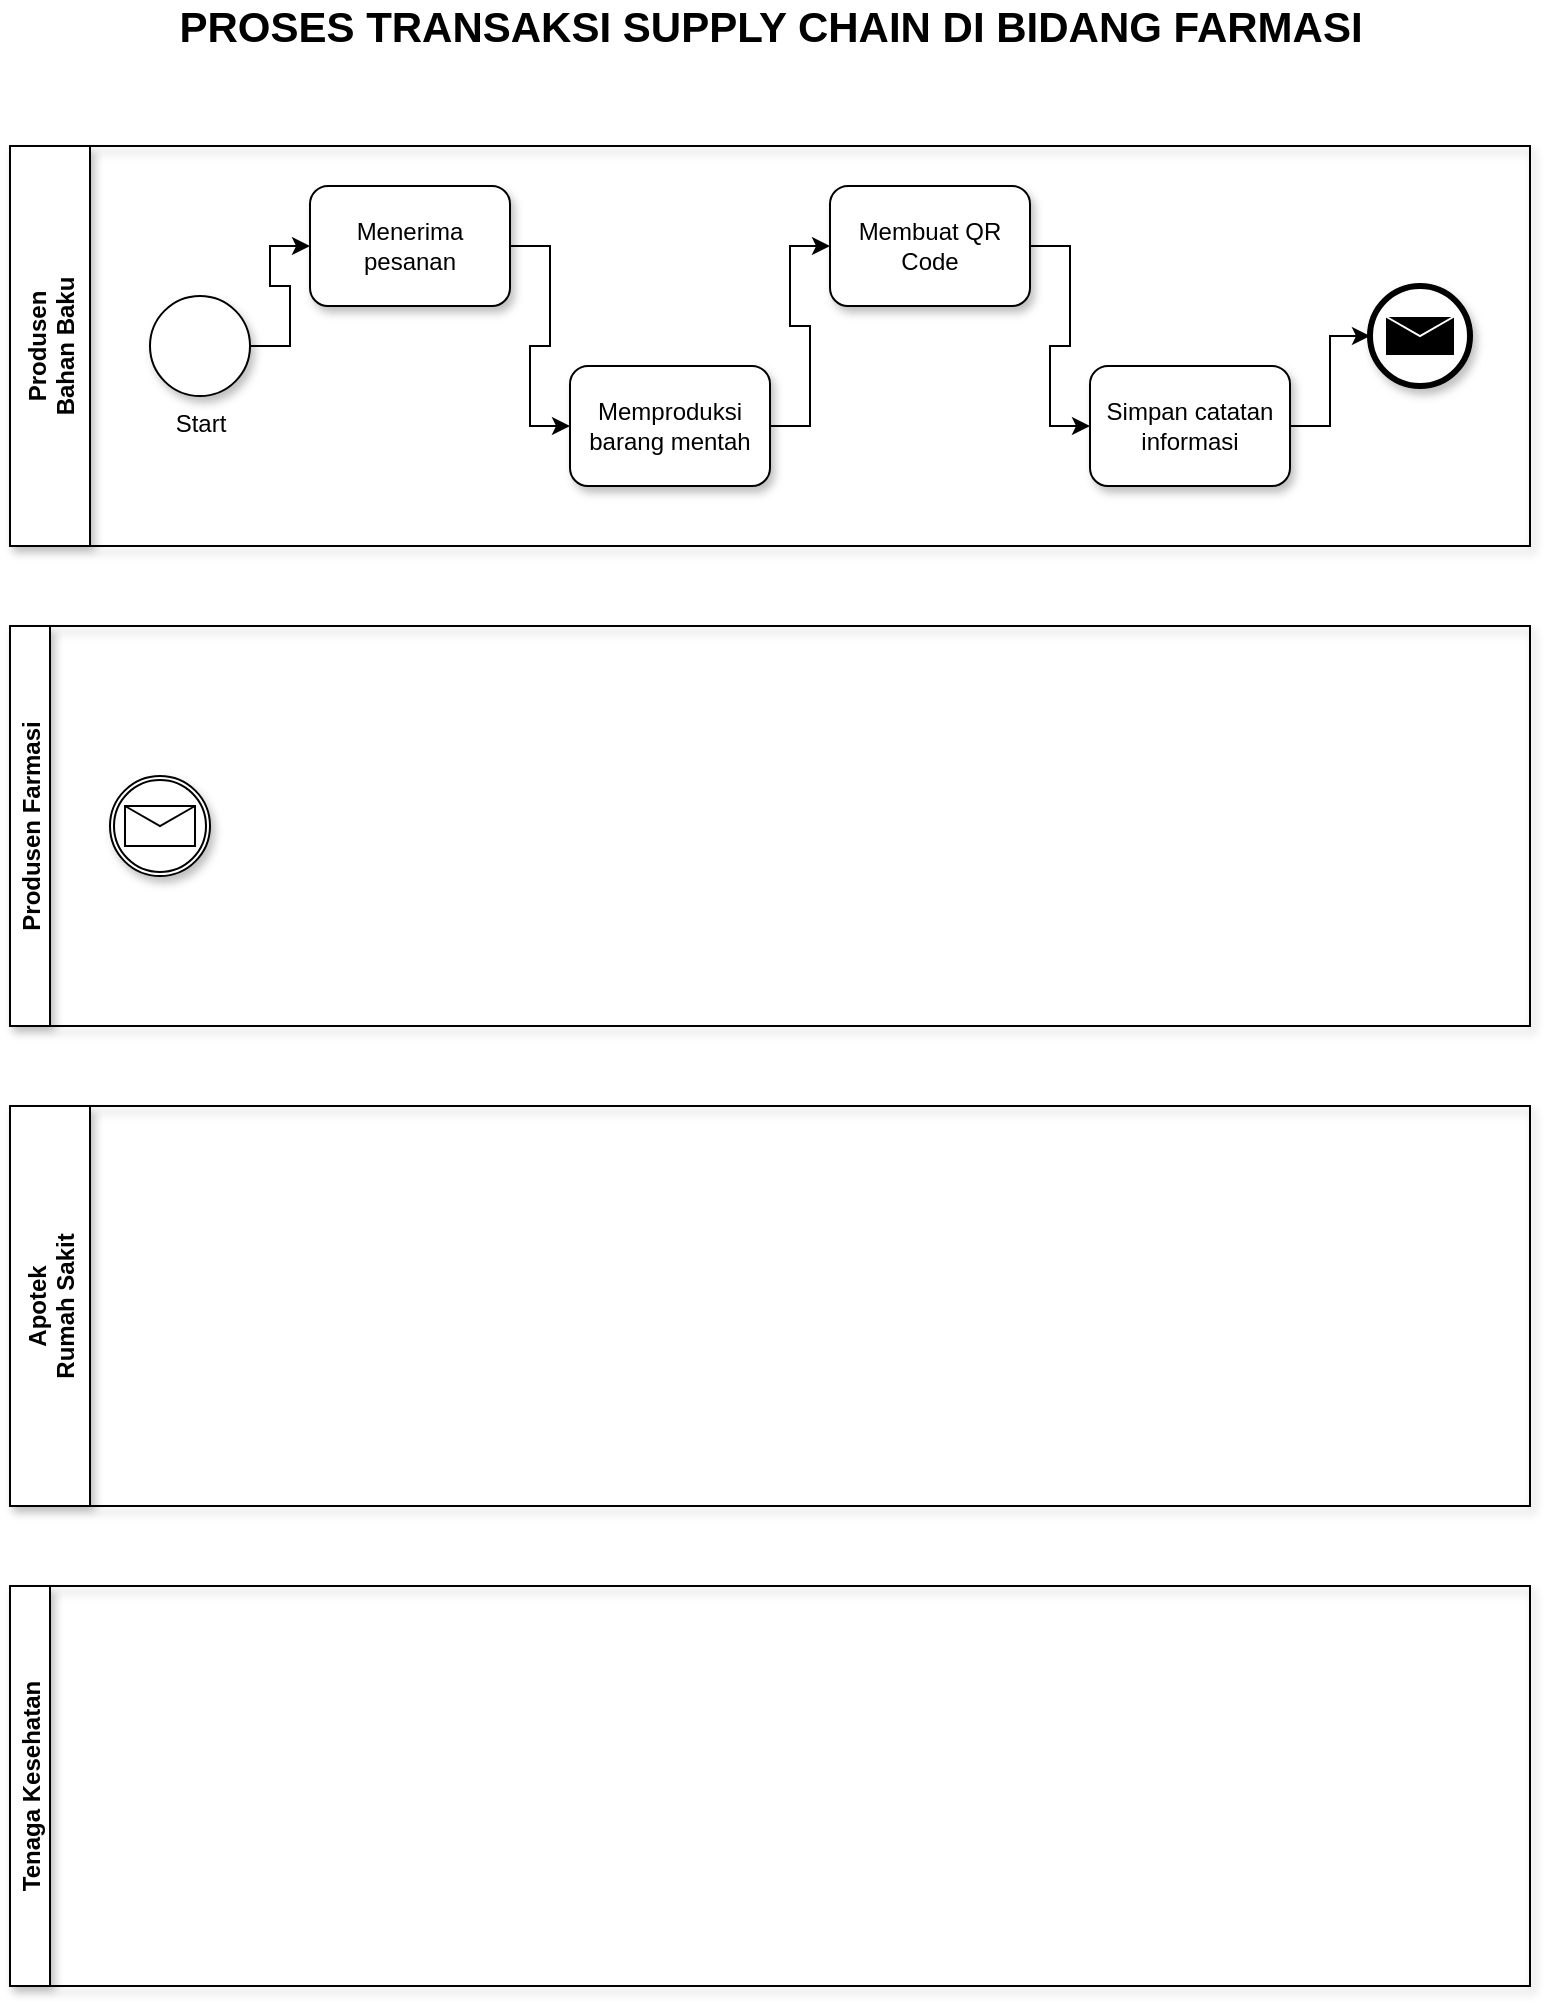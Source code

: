<mxfile version="13.7.3" type="github">
  <diagram id="F-RFFmZH9w4QIyTJf53x" name="Page-1">
    <mxGraphModel dx="723" dy="379" grid="1" gridSize="10" guides="1" tooltips="1" connect="1" arrows="1" fold="1" page="1" pageScale="1" pageWidth="850" pageHeight="1100" math="0" shadow="0">
      <root>
        <mxCell id="0" />
        <mxCell id="1" parent="0" />
        <mxCell id="js7K2ZC_KKVjjp7KWJBL-1" value="Produsen &#xa;Bahan Baku" style="swimlane;startSize=40;horizontal=0;shadow=1;" vertex="1" parent="1">
          <mxGeometry x="40" y="120" width="760" height="200" as="geometry" />
        </mxCell>
        <mxCell id="js7K2ZC_KKVjjp7KWJBL-2" value="Produsen Farmasi" style="swimlane;startSize=20;horizontal=0;shadow=1;" vertex="1" parent="1">
          <mxGeometry x="40" y="360" width="760" height="200" as="geometry" />
        </mxCell>
        <mxCell id="js7K2ZC_KKVjjp7KWJBL-3" value="Apotek &#xa;Rumah Sakit" style="swimlane;startSize=40;horizontal=0;shadow=1;" vertex="1" parent="1">
          <mxGeometry x="40" y="600" width="760" height="200" as="geometry" />
        </mxCell>
        <mxCell id="js7K2ZC_KKVjjp7KWJBL-4" value="Tenaga Kesehatan" style="swimlane;startSize=20;horizontal=0;shadow=1;" vertex="1" parent="1">
          <mxGeometry x="40" y="840" width="760" height="200" as="geometry" />
        </mxCell>
        <mxCell id="js7K2ZC_KKVjjp7KWJBL-5" value="&lt;font style=&quot;font-size: 21px&quot;&gt;&lt;b&gt;PROSES TRANSAKSI SUPPLY CHAIN DI BIDANG FARMASI&lt;br&gt;&lt;/b&gt;&lt;/font&gt;" style="text;html=1;align=center;verticalAlign=middle;resizable=0;points=[];autosize=1;" vertex="1" parent="1">
          <mxGeometry x="60" y="50" width="720" height="20" as="geometry" />
        </mxCell>
        <mxCell id="js7K2ZC_KKVjjp7KWJBL-12" style="edgeStyle=orthogonalEdgeStyle;rounded=0;orthogonalLoop=1;jettySize=auto;html=1;endArrow=classic;endFill=1;" edge="1" parent="1" source="js7K2ZC_KKVjjp7KWJBL-6" target="js7K2ZC_KKVjjp7KWJBL-7">
          <mxGeometry relative="1" as="geometry">
            <Array as="points">
              <mxPoint x="180" y="220" />
              <mxPoint x="180" y="190" />
              <mxPoint x="170" y="190" />
              <mxPoint x="170" y="170" />
            </Array>
          </mxGeometry>
        </mxCell>
        <mxCell id="js7K2ZC_KKVjjp7KWJBL-6" value="Start" style="shape=mxgraph.bpmn.shape;html=1;verticalLabelPosition=bottom;labelBackgroundColor=#ffffff;verticalAlign=top;align=center;perimeter=ellipsePerimeter;outlineConnect=0;outline=standard;symbol=general;shadow=1;" vertex="1" parent="1">
          <mxGeometry x="110" y="195" width="50" height="50" as="geometry" />
        </mxCell>
        <mxCell id="js7K2ZC_KKVjjp7KWJBL-13" style="edgeStyle=orthogonalEdgeStyle;rounded=0;orthogonalLoop=1;jettySize=auto;html=1;entryX=0;entryY=0.5;entryDx=0;entryDy=0;endArrow=classic;endFill=1;" edge="1" parent="1" source="js7K2ZC_KKVjjp7KWJBL-7" target="js7K2ZC_KKVjjp7KWJBL-8">
          <mxGeometry relative="1" as="geometry" />
        </mxCell>
        <mxCell id="js7K2ZC_KKVjjp7KWJBL-7" value="Menerima pesanan" style="shape=ext;rounded=1;html=1;whiteSpace=wrap;shadow=1;" vertex="1" parent="1">
          <mxGeometry x="190" y="140" width="100" height="60" as="geometry" />
        </mxCell>
        <mxCell id="js7K2ZC_KKVjjp7KWJBL-16" style="edgeStyle=orthogonalEdgeStyle;rounded=0;orthogonalLoop=1;jettySize=auto;html=1;entryX=0;entryY=0.5;entryDx=0;entryDy=0;endArrow=classic;endFill=1;" edge="1" parent="1" source="js7K2ZC_KKVjjp7KWJBL-8" target="js7K2ZC_KKVjjp7KWJBL-9">
          <mxGeometry relative="1" as="geometry" />
        </mxCell>
        <mxCell id="js7K2ZC_KKVjjp7KWJBL-8" value="Memproduksi barang mentah" style="shape=ext;rounded=1;html=1;whiteSpace=wrap;shadow=1;" vertex="1" parent="1">
          <mxGeometry x="320" y="230" width="100" height="60" as="geometry" />
        </mxCell>
        <mxCell id="js7K2ZC_KKVjjp7KWJBL-17" style="edgeStyle=orthogonalEdgeStyle;rounded=0;orthogonalLoop=1;jettySize=auto;html=1;entryX=0;entryY=0.5;entryDx=0;entryDy=0;endArrow=classic;endFill=1;" edge="1" parent="1" source="js7K2ZC_KKVjjp7KWJBL-9" target="js7K2ZC_KKVjjp7KWJBL-10">
          <mxGeometry relative="1" as="geometry" />
        </mxCell>
        <mxCell id="js7K2ZC_KKVjjp7KWJBL-9" value="Membuat QR Code" style="shape=ext;rounded=1;html=1;whiteSpace=wrap;shadow=1;" vertex="1" parent="1">
          <mxGeometry x="450" y="140" width="100" height="60" as="geometry" />
        </mxCell>
        <mxCell id="js7K2ZC_KKVjjp7KWJBL-18" style="edgeStyle=orthogonalEdgeStyle;rounded=0;orthogonalLoop=1;jettySize=auto;html=1;endArrow=classic;endFill=1;" edge="1" parent="1" source="js7K2ZC_KKVjjp7KWJBL-10" target="js7K2ZC_KKVjjp7KWJBL-11">
          <mxGeometry relative="1" as="geometry" />
        </mxCell>
        <mxCell id="js7K2ZC_KKVjjp7KWJBL-10" value="Simpan catatan informasi" style="shape=ext;rounded=1;html=1;whiteSpace=wrap;shadow=1;" vertex="1" parent="1">
          <mxGeometry x="580" y="230" width="100" height="60" as="geometry" />
        </mxCell>
        <mxCell id="js7K2ZC_KKVjjp7KWJBL-11" value="" style="shape=mxgraph.bpmn.shape;html=1;verticalLabelPosition=bottom;labelBackgroundColor=#ffffff;verticalAlign=top;align=center;perimeter=ellipsePerimeter;outlineConnect=0;outline=end;symbol=message;shadow=1;" vertex="1" parent="1">
          <mxGeometry x="720" y="190" width="50" height="50" as="geometry" />
        </mxCell>
        <mxCell id="js7K2ZC_KKVjjp7KWJBL-19" value="" style="shape=mxgraph.bpmn.shape;html=1;verticalLabelPosition=bottom;labelBackgroundColor=#ffffff;verticalAlign=top;align=center;perimeter=ellipsePerimeter;outlineConnect=0;outline=catching;symbol=message;shadow=1;" vertex="1" parent="1">
          <mxGeometry x="90" y="435" width="50" height="50" as="geometry" />
        </mxCell>
      </root>
    </mxGraphModel>
  </diagram>
</mxfile>
